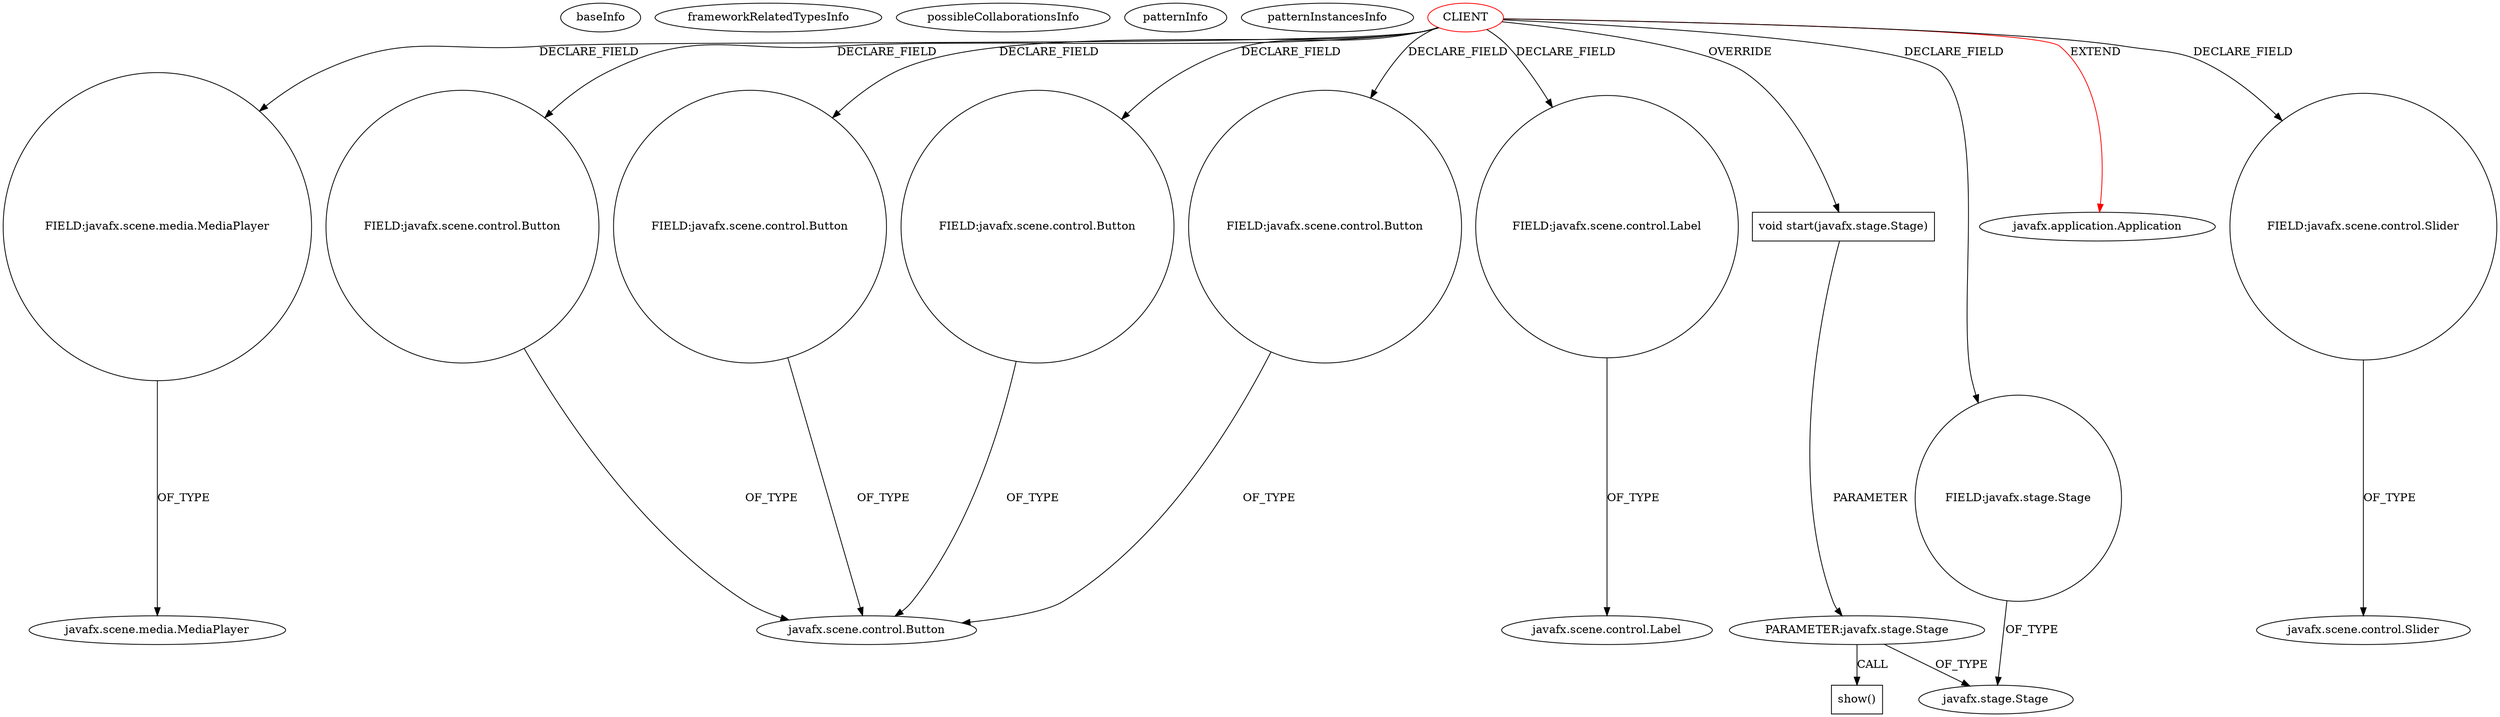 digraph {
baseInfo[graphId=2790,category="pattern",isAnonymous=false,possibleRelation=false]
frameworkRelatedTypesInfo[0="javafx.application.Application"]
possibleCollaborationsInfo[]
patternInfo[frequency=2.0,patternRootClient=0]
patternInstancesInfo[0="Tsaru-Java-MP3-Visualizations~/Tsaru-Java-MP3-Visualizations/Java-MP3-Visualizations-master/mp3 Visualization/src/VisualizationInterface.java~VisualizationInterface~1511",1="didygo-gce-display~/didygo-gce-display/gce-display-master/src/proto1/DashBoard.java~DashBoard~2407"]
36[label="FIELD:javafx.scene.media.MediaPlayer",vertexType="FIELD_DECLARATION",isFrameworkType=false,shape=circle]
0[label="CLIENT",vertexType="ROOT_CLIENT_CLASS_DECLARATION",isFrameworkType=false,color=red]
72[label="FIELD:javafx.scene.control.Button",vertexType="FIELD_DECLARATION",isFrameworkType=false,shape=circle]
62[label="FIELD:javafx.scene.control.Button",vertexType="FIELD_DECLARATION",isFrameworkType=false,shape=circle]
37[label="javafx.scene.media.MediaPlayer",vertexType="FRAMEWORK_CLASS_TYPE",isFrameworkType=false]
18[label="FIELD:javafx.scene.control.Label",vertexType="FIELD_DECLARATION",isFrameworkType=false,shape=circle]
30[label="FIELD:javafx.scene.control.Button",vertexType="FIELD_DECLARATION",isFrameworkType=false,shape=circle]
12[label="FIELD:javafx.scene.control.Button",vertexType="FIELD_DECLARATION",isFrameworkType=false,shape=circle]
80[label="void start(javafx.stage.Stage)",vertexType="OVERRIDING_METHOD_DECLARATION",isFrameworkType=false,shape=box]
81[label="PARAMETER:javafx.stage.Stage",vertexType="PARAMETER_DECLARATION",isFrameworkType=false]
84[label="show()",vertexType="INSIDE_CALL",isFrameworkType=false,shape=box]
70[label="FIELD:javafx.stage.Stage",vertexType="FIELD_DECLARATION",isFrameworkType=false,shape=circle]
19[label="javafx.scene.control.Label",vertexType="FRAMEWORK_CLASS_TYPE",isFrameworkType=false]
13[label="javafx.scene.control.Button",vertexType="FRAMEWORK_CLASS_TYPE",isFrameworkType=false]
71[label="javafx.stage.Stage",vertexType="FRAMEWORK_CLASS_TYPE",isFrameworkType=false]
1[label="javafx.application.Application",vertexType="FRAMEWORK_CLASS_TYPE",isFrameworkType=false]
20[label="FIELD:javafx.scene.control.Slider",vertexType="FIELD_DECLARATION",isFrameworkType=false,shape=circle]
21[label="javafx.scene.control.Slider",vertexType="FRAMEWORK_CLASS_TYPE",isFrameworkType=false]
0->18[label="DECLARE_FIELD"]
0->80[label="OVERRIDE"]
0->20[label="DECLARE_FIELD"]
80->81[label="PARAMETER"]
70->71[label="OF_TYPE"]
0->62[label="DECLARE_FIELD"]
0->12[label="DECLARE_FIELD"]
62->13[label="OF_TYPE"]
0->36[label="DECLARE_FIELD"]
81->71[label="OF_TYPE"]
0->30[label="DECLARE_FIELD"]
0->72[label="DECLARE_FIELD"]
0->1[label="EXTEND",color=red]
0->70[label="DECLARE_FIELD"]
30->13[label="OF_TYPE"]
81->84[label="CALL"]
20->21[label="OF_TYPE"]
36->37[label="OF_TYPE"]
72->13[label="OF_TYPE"]
18->19[label="OF_TYPE"]
12->13[label="OF_TYPE"]
}
